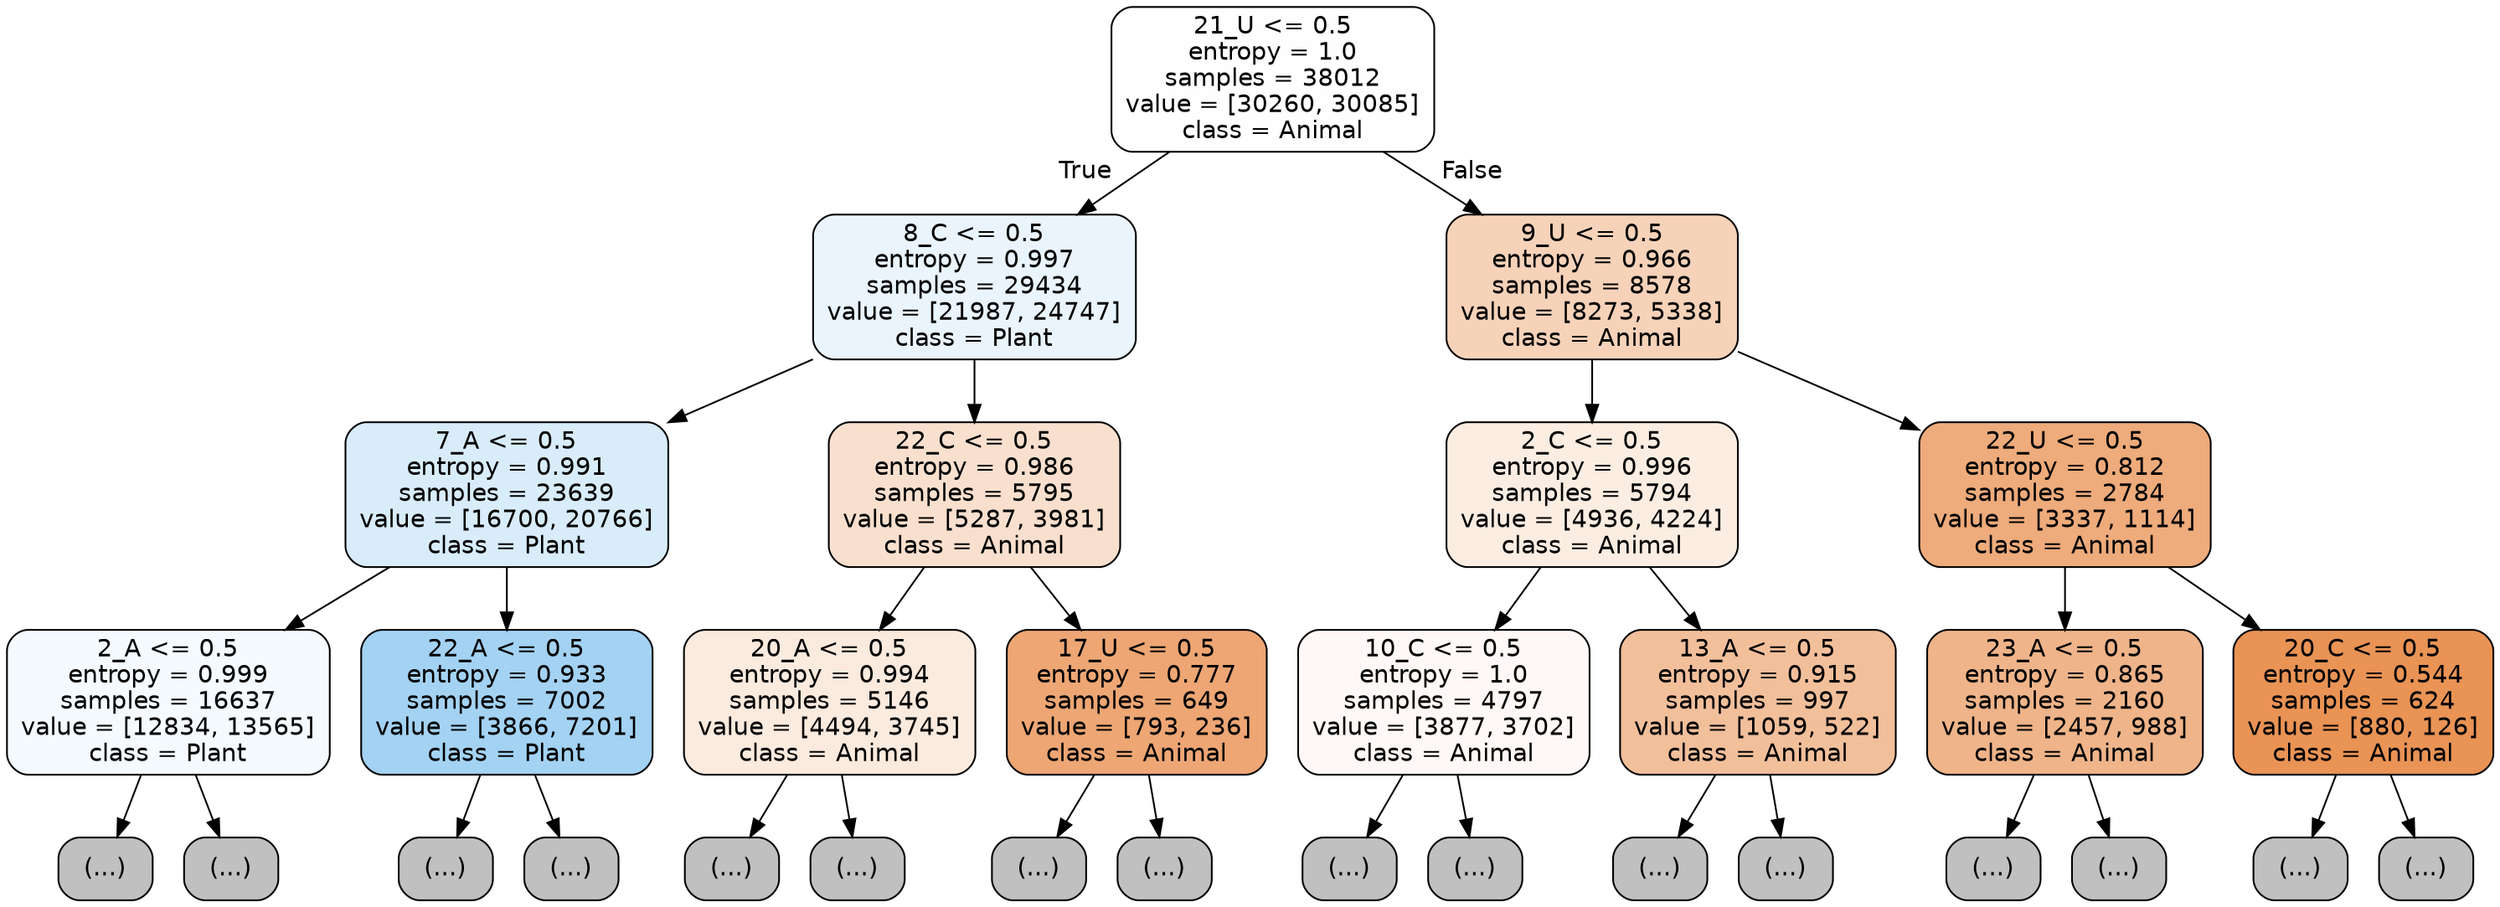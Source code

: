 digraph Tree {
node [shape=box, style="filled, rounded", color="black", fontname="helvetica"] ;
edge [fontname="helvetica"] ;
0 [label="21_U <= 0.5\nentropy = 1.0\nsamples = 38012\nvalue = [30260, 30085]\nclass = Animal", fillcolor="#fffefe"] ;
1 [label="8_C <= 0.5\nentropy = 0.997\nsamples = 29434\nvalue = [21987, 24747]\nclass = Plant", fillcolor="#e9f4fc"] ;
0 -> 1 [labeldistance=2.5, labelangle=45, headlabel="True"] ;
2 [label="7_A <= 0.5\nentropy = 0.991\nsamples = 23639\nvalue = [16700, 20766]\nclass = Plant", fillcolor="#d8ecfa"] ;
1 -> 2 ;
3 [label="2_A <= 0.5\nentropy = 0.999\nsamples = 16637\nvalue = [12834, 13565]\nclass = Plant", fillcolor="#f4fafe"] ;
2 -> 3 ;
4 [label="(...)", fillcolor="#C0C0C0"] ;
3 -> 4 ;
5773 [label="(...)", fillcolor="#C0C0C0"] ;
3 -> 5773 ;
7686 [label="22_A <= 0.5\nentropy = 0.933\nsamples = 7002\nvalue = [3866, 7201]\nclass = Plant", fillcolor="#a3d2f3"] ;
2 -> 7686 ;
7687 [label="(...)", fillcolor="#C0C0C0"] ;
7686 -> 7687 ;
9866 [label="(...)", fillcolor="#C0C0C0"] ;
7686 -> 9866 ;
10155 [label="22_C <= 0.5\nentropy = 0.986\nsamples = 5795\nvalue = [5287, 3981]\nclass = Animal", fillcolor="#f9e0ce"] ;
1 -> 10155 ;
10156 [label="20_A <= 0.5\nentropy = 0.994\nsamples = 5146\nvalue = [4494, 3745]\nclass = Animal", fillcolor="#fbeade"] ;
10155 -> 10156 ;
10157 [label="(...)", fillcolor="#C0C0C0"] ;
10156 -> 10157 ;
12244 [label="(...)", fillcolor="#C0C0C0"] ;
10156 -> 12244 ;
12861 [label="17_U <= 0.5\nentropy = 0.777\nsamples = 649\nvalue = [793, 236]\nclass = Animal", fillcolor="#eda674"] ;
10155 -> 12861 ;
12862 [label="(...)", fillcolor="#C0C0C0"] ;
12861 -> 12862 ;
13093 [label="(...)", fillcolor="#C0C0C0"] ;
12861 -> 13093 ;
13206 [label="9_U <= 0.5\nentropy = 0.966\nsamples = 8578\nvalue = [8273, 5338]\nclass = Animal", fillcolor="#f6d2b9"] ;
0 -> 13206 [labeldistance=2.5, labelangle=-45, headlabel="False"] ;
13207 [label="2_C <= 0.5\nentropy = 0.996\nsamples = 5794\nvalue = [4936, 4224]\nclass = Animal", fillcolor="#fbede2"] ;
13206 -> 13207 ;
13208 [label="10_C <= 0.5\nentropy = 1.0\nsamples = 4797\nvalue = [3877, 3702]\nclass = Animal", fillcolor="#fef9f6"] ;
13207 -> 13208 ;
13209 [label="(...)", fillcolor="#C0C0C0"] ;
13208 -> 13209 ;
14912 [label="(...)", fillcolor="#C0C0C0"] ;
13208 -> 14912 ;
15327 [label="13_A <= 0.5\nentropy = 0.915\nsamples = 997\nvalue = [1059, 522]\nclass = Animal", fillcolor="#f2bf9b"] ;
13207 -> 15327 ;
15328 [label="(...)", fillcolor="#C0C0C0"] ;
15327 -> 15328 ;
15777 [label="(...)", fillcolor="#C0C0C0"] ;
15327 -> 15777 ;
15902 [label="22_U <= 0.5\nentropy = 0.812\nsamples = 2784\nvalue = [3337, 1114]\nclass = Animal", fillcolor="#eeab7b"] ;
13206 -> 15902 ;
15903 [label="23_A <= 0.5\nentropy = 0.865\nsamples = 2160\nvalue = [2457, 988]\nclass = Animal", fillcolor="#efb489"] ;
15902 -> 15903 ;
15904 [label="(...)", fillcolor="#C0C0C0"] ;
15903 -> 15904 ;
16823 [label="(...)", fillcolor="#C0C0C0"] ;
15903 -> 16823 ;
16890 [label="20_C <= 0.5\nentropy = 0.544\nsamples = 624\nvalue = [880, 126]\nclass = Animal", fillcolor="#e99355"] ;
15902 -> 16890 ;
16891 [label="(...)", fillcolor="#C0C0C0"] ;
16890 -> 16891 ;
17032 [label="(...)", fillcolor="#C0C0C0"] ;
16890 -> 17032 ;
}